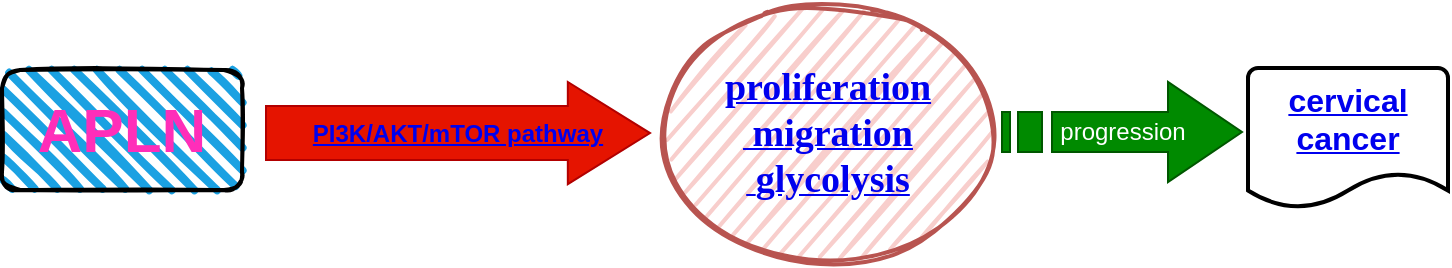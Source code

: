 <mxfile version="22.1.2" type="github">
  <diagram name="第 1 页" id="UNW0oEQCLwWRAKxEsIeE">
    <mxGraphModel dx="1018" dy="643" grid="1" gridSize="10" guides="1" tooltips="1" connect="1" arrows="1" fold="1" page="1" pageScale="1" pageWidth="850" pageHeight="1100" math="0" shadow="0">
      <root>
        <mxCell id="0" />
        <mxCell id="1" parent="0" />
        <mxCell id="A2aBfBPlqFl-kJQ_fUHj-1" value="&lt;span style=&quot;font-size: 31px;&quot;&gt;&lt;font color=&quot;#ff2eb9&quot; style=&quot;font-size: 31px;&quot;&gt;APLN&lt;/font&gt;&lt;/span&gt;" style="rounded=1;whiteSpace=wrap;html=1;strokeWidth=2;fillWeight=4;hachureGap=8;hachureAngle=45;fillColor=#1ba1e2;sketch=1;fontStyle=1;fontSize=31;" parent="1" vertex="1">
          <mxGeometry x="20" y="334" width="120" height="60" as="geometry" />
        </mxCell>
        <mxCell id="A2aBfBPlqFl-kJQ_fUHj-3" value="&lt;a name=&quot;OLE_LINK33&quot; style=&quot;font-size: 19px;&quot;&gt;&lt;/a&gt;&lt;a name=&quot;OLE_LINK32&quot; style=&quot;font-size: 19px;&quot;&gt;&lt;span style=&quot;font-size: 19px;&quot;&gt;proliferation&lt;br style=&quot;font-size: 19px;&quot;&gt;&amp;nbsp;migration&lt;br style=&quot;font-size: 19px;&quot;&gt;&amp;nbsp;&lt;/span&gt;&lt;/a&gt;&lt;a name=&quot;OLE_LINK87&quot; style=&quot;font-size: 19px;&quot;&gt;&lt;/a&gt;&lt;a name=&quot;OLE_LINK88&quot; style=&quot;font-size: 19px;&quot;&gt;&lt;span style=&quot;font-size: 19px;&quot;&gt;&lt;span style=&quot;font-size: 19px;&quot; lang=&quot;EN-US&quot;&gt;glycolysis&lt;/span&gt;&lt;/span&gt;&lt;/a&gt;" style="ellipse;whiteSpace=wrap;html=1;strokeWidth=2;fillWeight=2;hachureGap=8;fillColor=#f8cecc;fillStyle=dots;sketch=1;fontStyle=1;fontSize=19;fontFamily=Times New Roman;strokeColor=#b85450;" parent="1" vertex="1">
          <mxGeometry x="348" y="300.52" width="170" height="130" as="geometry" />
        </mxCell>
        <mxCell id="A2aBfBPlqFl-kJQ_fUHj-5" value="&lt;a name=&quot;OLE_LINK197&quot;&gt;&lt;b&gt;PI3K/AKT/mTOR pathway&lt;/b&gt;&lt;/a&gt;" style="shape=singleArrow;whiteSpace=wrap;html=1;rotation=0;arrowWidth=0.53;arrowSize=0.214;fillColor=#e51400;fontColor=#00FF00;strokeColor=#B20000;" parent="1" vertex="1">
          <mxGeometry x="152" y="340" width="192" height="51.04" as="geometry" />
        </mxCell>
        <mxCell id="A2aBfBPlqFl-kJQ_fUHj-6" value="progression" style="html=1;shadow=0;dashed=0;align=center;verticalAlign=middle;shape=mxgraph.arrows2.stripedArrow;dy=0.6;dx=37;notch=25;fillColor=#008a00;strokeColor=#005700;fontColor=#ffffff;labelPosition=center;verticalLabelPosition=middle;" parent="1" vertex="1">
          <mxGeometry x="520" y="340" width="120" height="50" as="geometry" />
        </mxCell>
        <mxCell id="A2aBfBPlqFl-kJQ_fUHj-8" value="&lt;a name=&quot;OLE_LINK7&quot; style=&quot;font-size: 16px;&quot;&gt;cervical cancer&lt;/a&gt;" style="strokeWidth=2;html=1;shape=mxgraph.flowchart.document2;whiteSpace=wrap;size=0.25;fontSize=16;align=center;verticalAlign=top;fontColor=#CC0000;fontStyle=1" parent="1" vertex="1">
          <mxGeometry x="643" y="333" width="100" height="70" as="geometry" />
        </mxCell>
      </root>
    </mxGraphModel>
  </diagram>
</mxfile>
